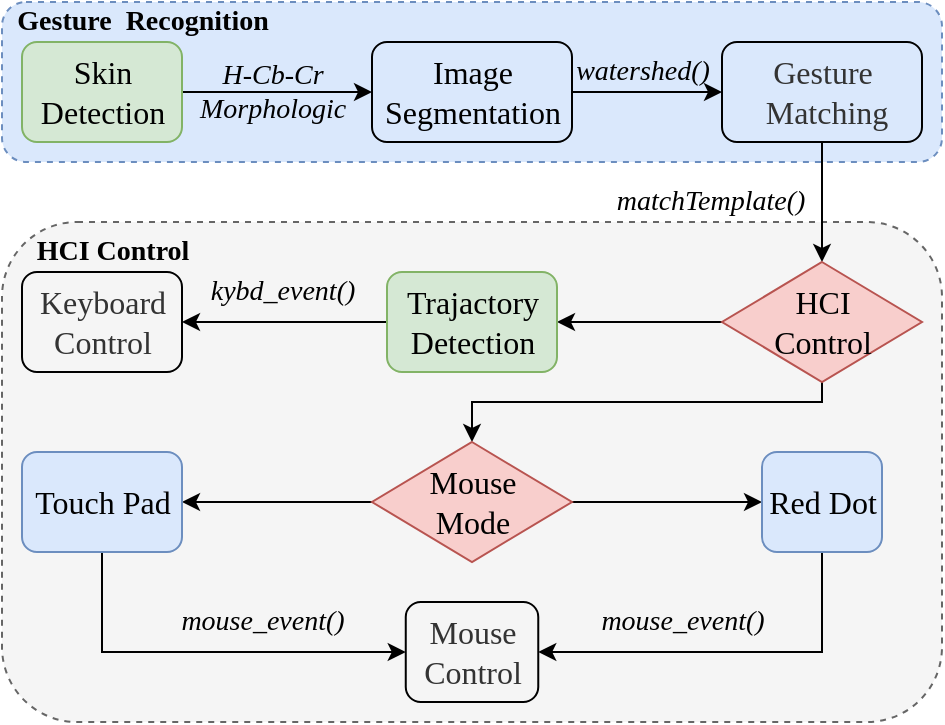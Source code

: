 <mxfile>
    <diagram id="_3mpkpdQchI8VJIq97jN" name="第 1 页">
        <mxGraphModel dx="825" dy="479" grid="1" gridSize="10" guides="1" tooltips="1" connect="1" arrows="1" fold="1" page="1" pageScale="1" pageWidth="827" pageHeight="1169" math="1" shadow="0">
            <root>
                <mxCell id="0"/>
                <mxCell id="1" parent="0"/>
                <mxCell id="50" value="" style="rounded=1;whiteSpace=wrap;html=1;shadow=0;glass=0;dashed=1;sketch=0;fontFamily=Times New Roman;fontSize=16;fillColor=#f5f5f5;strokeColor=#666666;fontColor=#333333;" vertex="1" parent="1">
                    <mxGeometry x="60" y="130" width="470" height="250" as="geometry"/>
                </mxCell>
                <mxCell id="49" value="" style="rounded=1;whiteSpace=wrap;html=1;shadow=0;glass=0;sketch=0;fontFamily=Times New Roman;fontSize=16;fillColor=#dae8fc;dashed=1;strokeColor=#6c8ebf;" vertex="1" parent="1">
                    <mxGeometry x="60" y="20" width="470" height="80" as="geometry"/>
                </mxCell>
                <mxCell id="9" value="" style="edgeStyle=orthogonalEdgeStyle;rounded=0;orthogonalLoop=1;jettySize=auto;html=1;fontFamily=Times New Roman;fontSize=14;" edge="1" parent="1" source="7" target="8">
                    <mxGeometry relative="1" as="geometry"/>
                </mxCell>
                <mxCell id="7" value="Skin&lt;br style=&quot;font-size: 16px;&quot;&gt;Detection" style="html=1;dashed=0;whitespace=wrap;fontFamily=Times New Roman;fontSize=16;rounded=1;glass=0;shadow=0;sketch=0;fillColor=#d5e8d4;strokeColor=#82b366;" vertex="1" parent="1">
                    <mxGeometry x="70" y="40" width="80" height="50" as="geometry"/>
                </mxCell>
                <mxCell id="11" value="" style="edgeStyle=orthogonalEdgeStyle;rounded=0;orthogonalLoop=1;jettySize=auto;html=1;fontFamily=Times New Roman;fontSize=14;" edge="1" parent="1" source="8" target="10">
                    <mxGeometry relative="1" as="geometry"/>
                </mxCell>
                <mxCell id="8" value="Image&lt;br style=&quot;font-size: 16px;&quot;&gt;Segmentation" style="html=1;dashed=0;whitespace=wrap;fontFamily=Times New Roman;fontSize=16;glass=0;rounded=1;shadow=0;sketch=0;gradientColor=#ffffff;fillColor=none;" vertex="1" parent="1">
                    <mxGeometry x="245" y="40" width="100" height="50" as="geometry"/>
                </mxCell>
                <mxCell id="15" value="" style="edgeStyle=orthogonalEdgeStyle;rounded=0;orthogonalLoop=1;jettySize=auto;html=1;entryX=0.5;entryY=0;entryDx=0;entryDy=0;fontFamily=Times New Roman;fontSize=14;" edge="1" parent="1" source="10" target="16">
                    <mxGeometry relative="1" as="geometry">
                        <mxPoint x="480" y="140" as="targetPoint"/>
                    </mxGeometry>
                </mxCell>
                <mxCell id="10" value="Gesture&lt;br style=&quot;font-size: 16px&quot;&gt;&amp;nbsp;Matching" style="html=1;dashed=0;whitespace=wrap;fontFamily=Times New Roman;fontSize=16;glass=0;rounded=1;shadow=0;sketch=0;fontColor=#333333;fillColor=none;" vertex="1" parent="1">
                    <mxGeometry x="420" y="40" width="100" height="50" as="geometry"/>
                </mxCell>
                <mxCell id="22" value="" style="edgeStyle=orthogonalEdgeStyle;rounded=0;orthogonalLoop=1;jettySize=auto;html=1;fontFamily=Times New Roman;fontSize=14;" edge="1" parent="1" source="16" target="19">
                    <mxGeometry relative="1" as="geometry"/>
                </mxCell>
                <mxCell id="31" value="" style="edgeStyle=orthogonalEdgeStyle;rounded=0;orthogonalLoop=1;jettySize=auto;html=1;fontFamily=Times New Roman;fontSize=14;exitX=0.5;exitY=1;exitDx=0;exitDy=0;entryX=0.5;entryY=0;entryDx=0;entryDy=0;" edge="1" parent="1" source="16" target="30">
                    <mxGeometry relative="1" as="geometry">
                        <Array as="points">
                            <mxPoint x="470" y="220"/>
                            <mxPoint x="295" y="220"/>
                        </Array>
                    </mxGeometry>
                </mxCell>
                <mxCell id="16" value="HCI&lt;br style=&quot;font-size: 16px;&quot;&gt;Control" style="shape=rhombus;html=1;dashed=0;whitespace=wrap;perimeter=rhombusPerimeter;fontFamily=Times New Roman;fontSize=16;rounded=0;shadow=0;sketch=0;fillColor=#f8cecc;strokeColor=#b85450;" vertex="1" parent="1">
                    <mxGeometry x="420" y="150" width="100" height="60" as="geometry"/>
                </mxCell>
                <mxCell id="24" value="" style="edgeStyle=orthogonalEdgeStyle;rounded=0;orthogonalLoop=1;jettySize=auto;html=1;fontFamily=Times New Roman;fontSize=14;" edge="1" parent="1" source="19" target="23">
                    <mxGeometry relative="1" as="geometry"/>
                </mxCell>
                <mxCell id="19" value="Trajactory&lt;br style=&quot;font-size: 16px;&quot;&gt;Detection" style="html=1;dashed=0;whitespace=wrap;fontFamily=Times New Roman;fontSize=16;glass=0;rounded=1;shadow=0;sketch=0;fillColor=#d5e8d4;strokeColor=#82b366;" vertex="1" parent="1">
                    <mxGeometry x="252.5" y="155" width="85" height="50" as="geometry"/>
                </mxCell>
                <mxCell id="20" value="H-Cb-Cr&lt;br style=&quot;font-size: 14px;&quot;&gt;&lt;span style=&quot;text-align: left; font-size: 14px;&quot;&gt;Morphologic&lt;/span&gt;" style="text;html=1;align=center;verticalAlign=middle;resizable=0;points=[];autosize=1;strokeColor=none;fontFamily=Times New Roman;fontSize=14;fontStyle=2" vertex="1" parent="1">
                    <mxGeometry x="150" y="45" width="90" height="40" as="geometry"/>
                </mxCell>
                <mxCell id="23" value="Keyboard&lt;br style=&quot;font-size: 16px;&quot;&gt;Control" style="html=1;dashed=0;whitespace=wrap;fontFamily=Times New Roman;fontSize=16;glass=0;rounded=1;shadow=0;sketch=0;fontColor=#333333;fillColor=none;" vertex="1" parent="1">
                    <mxGeometry x="70" y="155" width="80" height="50" as="geometry"/>
                </mxCell>
                <mxCell id="25" value="watershed()" style="text;html=1;align=center;verticalAlign=middle;resizable=0;points=[];autosize=1;strokeColor=none;fontFamily=Times New Roman;fontSize=14;fontStyle=2" vertex="1" parent="1">
                    <mxGeometry x="340" y="45" width="80" height="20" as="geometry"/>
                </mxCell>
                <mxCell id="26" value="matchTemplate()" style="text;html=1;align=center;verticalAlign=middle;resizable=0;points=[];autosize=1;strokeColor=none;fontFamily=Times New Roman;fontSize=14;fontStyle=2" vertex="1" parent="1">
                    <mxGeometry x="359" y="110" width="110" height="20" as="geometry"/>
                </mxCell>
                <mxCell id="36" value="" style="edgeStyle=orthogonalEdgeStyle;rounded=0;orthogonalLoop=1;jettySize=auto;html=1;fontFamily=Times New Roman;fontSize=14;" edge="1" parent="1" source="30" target="33">
                    <mxGeometry relative="1" as="geometry"/>
                </mxCell>
                <mxCell id="37" value="" style="edgeStyle=orthogonalEdgeStyle;rounded=0;orthogonalLoop=1;jettySize=auto;html=1;fontFamily=Times New Roman;fontSize=14;" edge="1" parent="1" source="30" target="32">
                    <mxGeometry relative="1" as="geometry"/>
                </mxCell>
                <mxCell id="30" value="Mouse&lt;br style=&quot;font-size: 16px;&quot;&gt;Mode" style="shape=rhombus;html=1;dashed=0;whitespace=wrap;perimeter=rhombusPerimeter;fontFamily=Times New Roman;fontSize=16;fillColor=#f8cecc;strokeColor=#b85450;" vertex="1" parent="1">
                    <mxGeometry x="245" y="240" width="100" height="60" as="geometry"/>
                </mxCell>
                <mxCell id="38" style="edgeStyle=orthogonalEdgeStyle;rounded=0;orthogonalLoop=1;jettySize=auto;html=1;entryX=0;entryY=0.5;entryDx=0;entryDy=0;exitX=0.5;exitY=1;exitDx=0;exitDy=0;fontFamily=Times New Roman;fontSize=14;" edge="1" parent="1" source="32" target="34">
                    <mxGeometry relative="1" as="geometry"/>
                </mxCell>
                <mxCell id="32" value="Touch Pad" style="html=1;dashed=0;whitespace=wrap;fontFamily=Times New Roman;fontSize=16;glass=0;rounded=1;shadow=0;sketch=0;fillColor=#dae8fc;strokeColor=#6c8ebf;" vertex="1" parent="1">
                    <mxGeometry x="70" y="245" width="80" height="50" as="geometry"/>
                </mxCell>
                <mxCell id="35" value="" style="edgeStyle=orthogonalEdgeStyle;rounded=0;orthogonalLoop=1;jettySize=auto;html=1;entryX=1;entryY=0.5;entryDx=0;entryDy=0;fontFamily=Times New Roman;fontSize=14;exitX=0.5;exitY=1;exitDx=0;exitDy=0;" edge="1" parent="1" source="33" target="34">
                    <mxGeometry relative="1" as="geometry"/>
                </mxCell>
                <mxCell id="33" value="Red Dot" style="html=1;dashed=0;whitespace=wrap;fontFamily=Times New Roman;fontSize=16;glass=0;rounded=1;shadow=0;sketch=0;fillColor=#dae8fc;strokeColor=#6c8ebf;" vertex="1" parent="1">
                    <mxGeometry x="440" y="245" width="60" height="50" as="geometry"/>
                </mxCell>
                <mxCell id="34" value="Mouse&lt;br style=&quot;font-size: 16px;&quot;&gt;Control" style="html=1;dashed=0;whitespace=wrap;fontFamily=Times New Roman;fontSize=16;glass=0;rounded=1;shadow=0;sketch=0;fontColor=#333333;fillColor=none;" vertex="1" parent="1">
                    <mxGeometry x="261.88" y="320" width="66.25" height="50" as="geometry"/>
                </mxCell>
                <mxCell id="51" value="kybd_event()" style="text;html=1;align=center;verticalAlign=middle;resizable=0;points=[];autosize=1;strokeColor=none;fontSize=14;fontFamily=Times New Roman;fontStyle=2" vertex="1" parent="1">
                    <mxGeometry x="155" y="155" width="90" height="20" as="geometry"/>
                </mxCell>
                <mxCell id="52" value="&lt;i style=&quot;font-size: 14px;&quot;&gt;mouse_event()&lt;/i&gt;" style="text;html=1;align=center;verticalAlign=middle;resizable=0;points=[];autosize=1;strokeColor=none;fontSize=14;fontFamily=Times New Roman;" vertex="1" parent="1">
                    <mxGeometry x="140" y="320" width="100" height="20" as="geometry"/>
                </mxCell>
                <mxCell id="53" value="&lt;i style=&quot;font-size: 14px;&quot;&gt;mouse_event()&lt;/i&gt;" style="text;html=1;align=center;verticalAlign=middle;resizable=0;points=[];autosize=1;strokeColor=none;fontSize=14;fontFamily=Times New Roman;" vertex="1" parent="1">
                    <mxGeometry x="350" y="320" width="100" height="20" as="geometry"/>
                </mxCell>
                <mxCell id="54" value="HCI Control" style="text;html=1;align=center;verticalAlign=middle;resizable=0;points=[];autosize=1;strokeColor=none;fontSize=14;fontFamily=Times New Roman;fontStyle=1" vertex="1" parent="1">
                    <mxGeometry x="70" y="135" width="90" height="20" as="geometry"/>
                </mxCell>
                <mxCell id="55" value="Gesture&amp;nbsp; Recognition" style="text;html=1;align=center;verticalAlign=middle;resizable=0;points=[];autosize=1;strokeColor=none;fontSize=14;fontFamily=Times New Roman;fontStyle=1" vertex="1" parent="1">
                    <mxGeometry x="60" y="20" width="140" height="20" as="geometry"/>
                </mxCell>
            </root>
        </mxGraphModel>
    </diagram>
</mxfile>